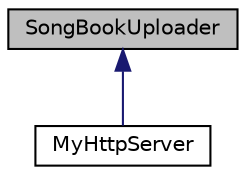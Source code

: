 digraph G
{
  edge [fontname="Helvetica",fontsize="10",labelfontname="Helvetica",labelfontsize="10"];
  node [fontname="Helvetica",fontsize="10",shape=record];
  Node1 [label="SongBookUploader",height=0.2,width=0.4,color="black", fillcolor="grey75", style="filled" fontcolor="black"];
  Node1 -> Node2 [dir="back",color="midnightblue",fontsize="10",style="solid"];
  Node2 [label="MyHttpServer",height=0.2,width=0.4,color="black", fillcolor="white", style="filled",URL="$classcom_1_1axcoto_1_1shinjuku_1_1maki_1_1_my_http_server.html"];
}
